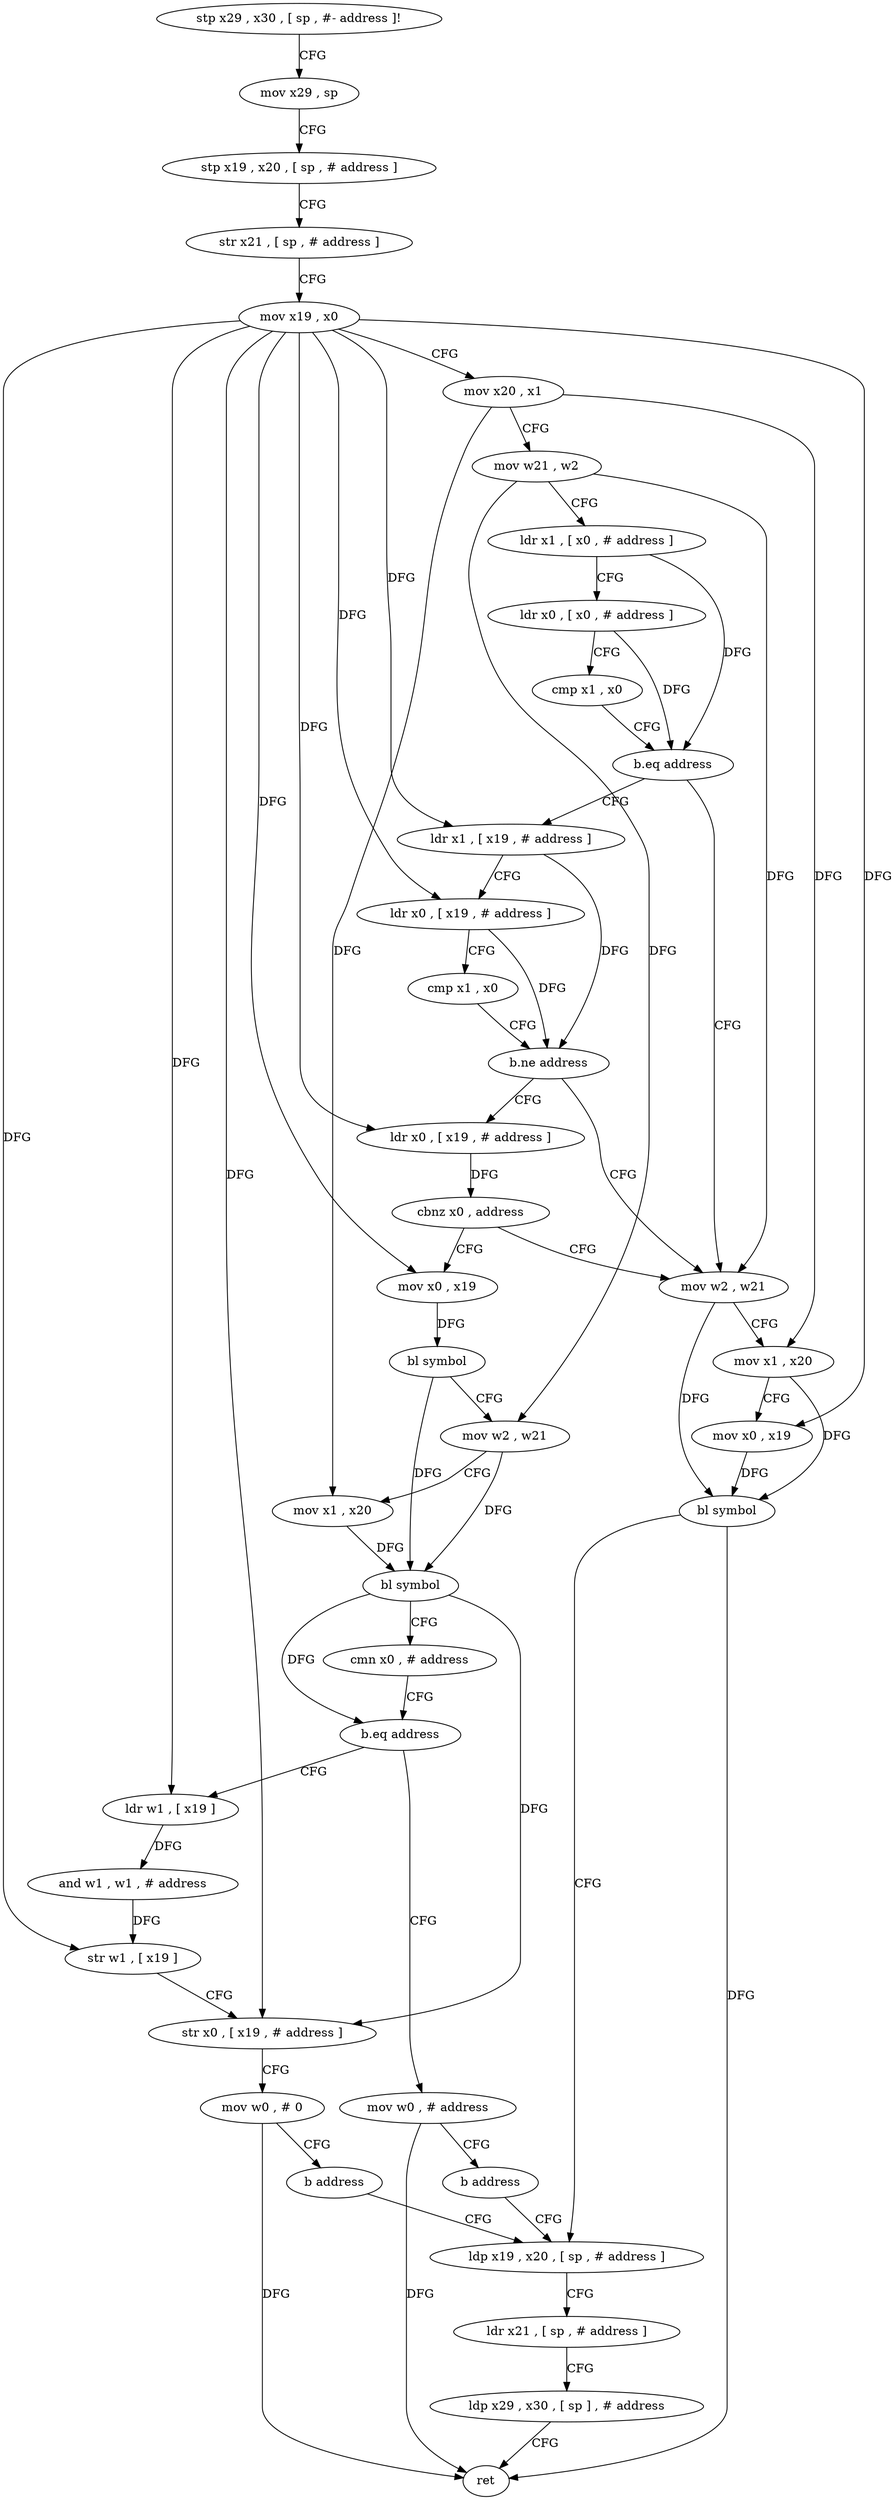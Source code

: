 digraph "func" {
"4272244" [label = "stp x29 , x30 , [ sp , #- address ]!" ]
"4272248" [label = "mov x29 , sp" ]
"4272252" [label = "stp x19 , x20 , [ sp , # address ]" ]
"4272256" [label = "str x21 , [ sp , # address ]" ]
"4272260" [label = "mov x19 , x0" ]
"4272264" [label = "mov x20 , x1" ]
"4272268" [label = "mov w21 , w2" ]
"4272272" [label = "ldr x1 , [ x0 , # address ]" ]
"4272276" [label = "ldr x0 , [ x0 , # address ]" ]
"4272280" [label = "cmp x1 , x0" ]
"4272284" [label = "b.eq address" ]
"4272320" [label = "ldr x1 , [ x19 , # address ]" ]
"4272288" [label = "mov w2 , w21" ]
"4272324" [label = "ldr x0 , [ x19 , # address ]" ]
"4272328" [label = "cmp x1 , x0" ]
"4272332" [label = "b.ne address" ]
"4272336" [label = "ldr x0 , [ x19 , # address ]" ]
"4272292" [label = "mov x1 , x20" ]
"4272296" [label = "mov x0 , x19" ]
"4272300" [label = "bl symbol" ]
"4272304" [label = "ldp x19 , x20 , [ sp , # address ]" ]
"4272340" [label = "cbnz x0 , address" ]
"4272344" [label = "mov x0 , x19" ]
"4272348" [label = "bl symbol" ]
"4272352" [label = "mov w2 , w21" ]
"4272356" [label = "mov x1 , x20" ]
"4272360" [label = "bl symbol" ]
"4272364" [label = "cmn x0 , # address" ]
"4272368" [label = "b.eq address" ]
"4272396" [label = "mov w0 , # address" ]
"4272372" [label = "ldr w1 , [ x19 ]" ]
"4272400" [label = "b address" ]
"4272376" [label = "and w1 , w1 , # address" ]
"4272380" [label = "str w1 , [ x19 ]" ]
"4272384" [label = "str x0 , [ x19 , # address ]" ]
"4272388" [label = "mov w0 , # 0" ]
"4272392" [label = "b address" ]
"4272308" [label = "ldr x21 , [ sp , # address ]" ]
"4272312" [label = "ldp x29 , x30 , [ sp ] , # address" ]
"4272316" [label = "ret" ]
"4272244" -> "4272248" [ label = "CFG" ]
"4272248" -> "4272252" [ label = "CFG" ]
"4272252" -> "4272256" [ label = "CFG" ]
"4272256" -> "4272260" [ label = "CFG" ]
"4272260" -> "4272264" [ label = "CFG" ]
"4272260" -> "4272320" [ label = "DFG" ]
"4272260" -> "4272324" [ label = "DFG" ]
"4272260" -> "4272296" [ label = "DFG" ]
"4272260" -> "4272336" [ label = "DFG" ]
"4272260" -> "4272344" [ label = "DFG" ]
"4272260" -> "4272372" [ label = "DFG" ]
"4272260" -> "4272380" [ label = "DFG" ]
"4272260" -> "4272384" [ label = "DFG" ]
"4272264" -> "4272268" [ label = "CFG" ]
"4272264" -> "4272292" [ label = "DFG" ]
"4272264" -> "4272356" [ label = "DFG" ]
"4272268" -> "4272272" [ label = "CFG" ]
"4272268" -> "4272288" [ label = "DFG" ]
"4272268" -> "4272352" [ label = "DFG" ]
"4272272" -> "4272276" [ label = "CFG" ]
"4272272" -> "4272284" [ label = "DFG" ]
"4272276" -> "4272280" [ label = "CFG" ]
"4272276" -> "4272284" [ label = "DFG" ]
"4272280" -> "4272284" [ label = "CFG" ]
"4272284" -> "4272320" [ label = "CFG" ]
"4272284" -> "4272288" [ label = "CFG" ]
"4272320" -> "4272324" [ label = "CFG" ]
"4272320" -> "4272332" [ label = "DFG" ]
"4272288" -> "4272292" [ label = "CFG" ]
"4272288" -> "4272300" [ label = "DFG" ]
"4272324" -> "4272328" [ label = "CFG" ]
"4272324" -> "4272332" [ label = "DFG" ]
"4272328" -> "4272332" [ label = "CFG" ]
"4272332" -> "4272288" [ label = "CFG" ]
"4272332" -> "4272336" [ label = "CFG" ]
"4272336" -> "4272340" [ label = "DFG" ]
"4272292" -> "4272296" [ label = "CFG" ]
"4272292" -> "4272300" [ label = "DFG" ]
"4272296" -> "4272300" [ label = "DFG" ]
"4272300" -> "4272304" [ label = "CFG" ]
"4272300" -> "4272316" [ label = "DFG" ]
"4272304" -> "4272308" [ label = "CFG" ]
"4272340" -> "4272288" [ label = "CFG" ]
"4272340" -> "4272344" [ label = "CFG" ]
"4272344" -> "4272348" [ label = "DFG" ]
"4272348" -> "4272352" [ label = "CFG" ]
"4272348" -> "4272360" [ label = "DFG" ]
"4272352" -> "4272356" [ label = "CFG" ]
"4272352" -> "4272360" [ label = "DFG" ]
"4272356" -> "4272360" [ label = "DFG" ]
"4272360" -> "4272364" [ label = "CFG" ]
"4272360" -> "4272368" [ label = "DFG" ]
"4272360" -> "4272384" [ label = "DFG" ]
"4272364" -> "4272368" [ label = "CFG" ]
"4272368" -> "4272396" [ label = "CFG" ]
"4272368" -> "4272372" [ label = "CFG" ]
"4272396" -> "4272400" [ label = "CFG" ]
"4272396" -> "4272316" [ label = "DFG" ]
"4272372" -> "4272376" [ label = "DFG" ]
"4272400" -> "4272304" [ label = "CFG" ]
"4272376" -> "4272380" [ label = "DFG" ]
"4272380" -> "4272384" [ label = "CFG" ]
"4272384" -> "4272388" [ label = "CFG" ]
"4272388" -> "4272392" [ label = "CFG" ]
"4272388" -> "4272316" [ label = "DFG" ]
"4272392" -> "4272304" [ label = "CFG" ]
"4272308" -> "4272312" [ label = "CFG" ]
"4272312" -> "4272316" [ label = "CFG" ]
}
